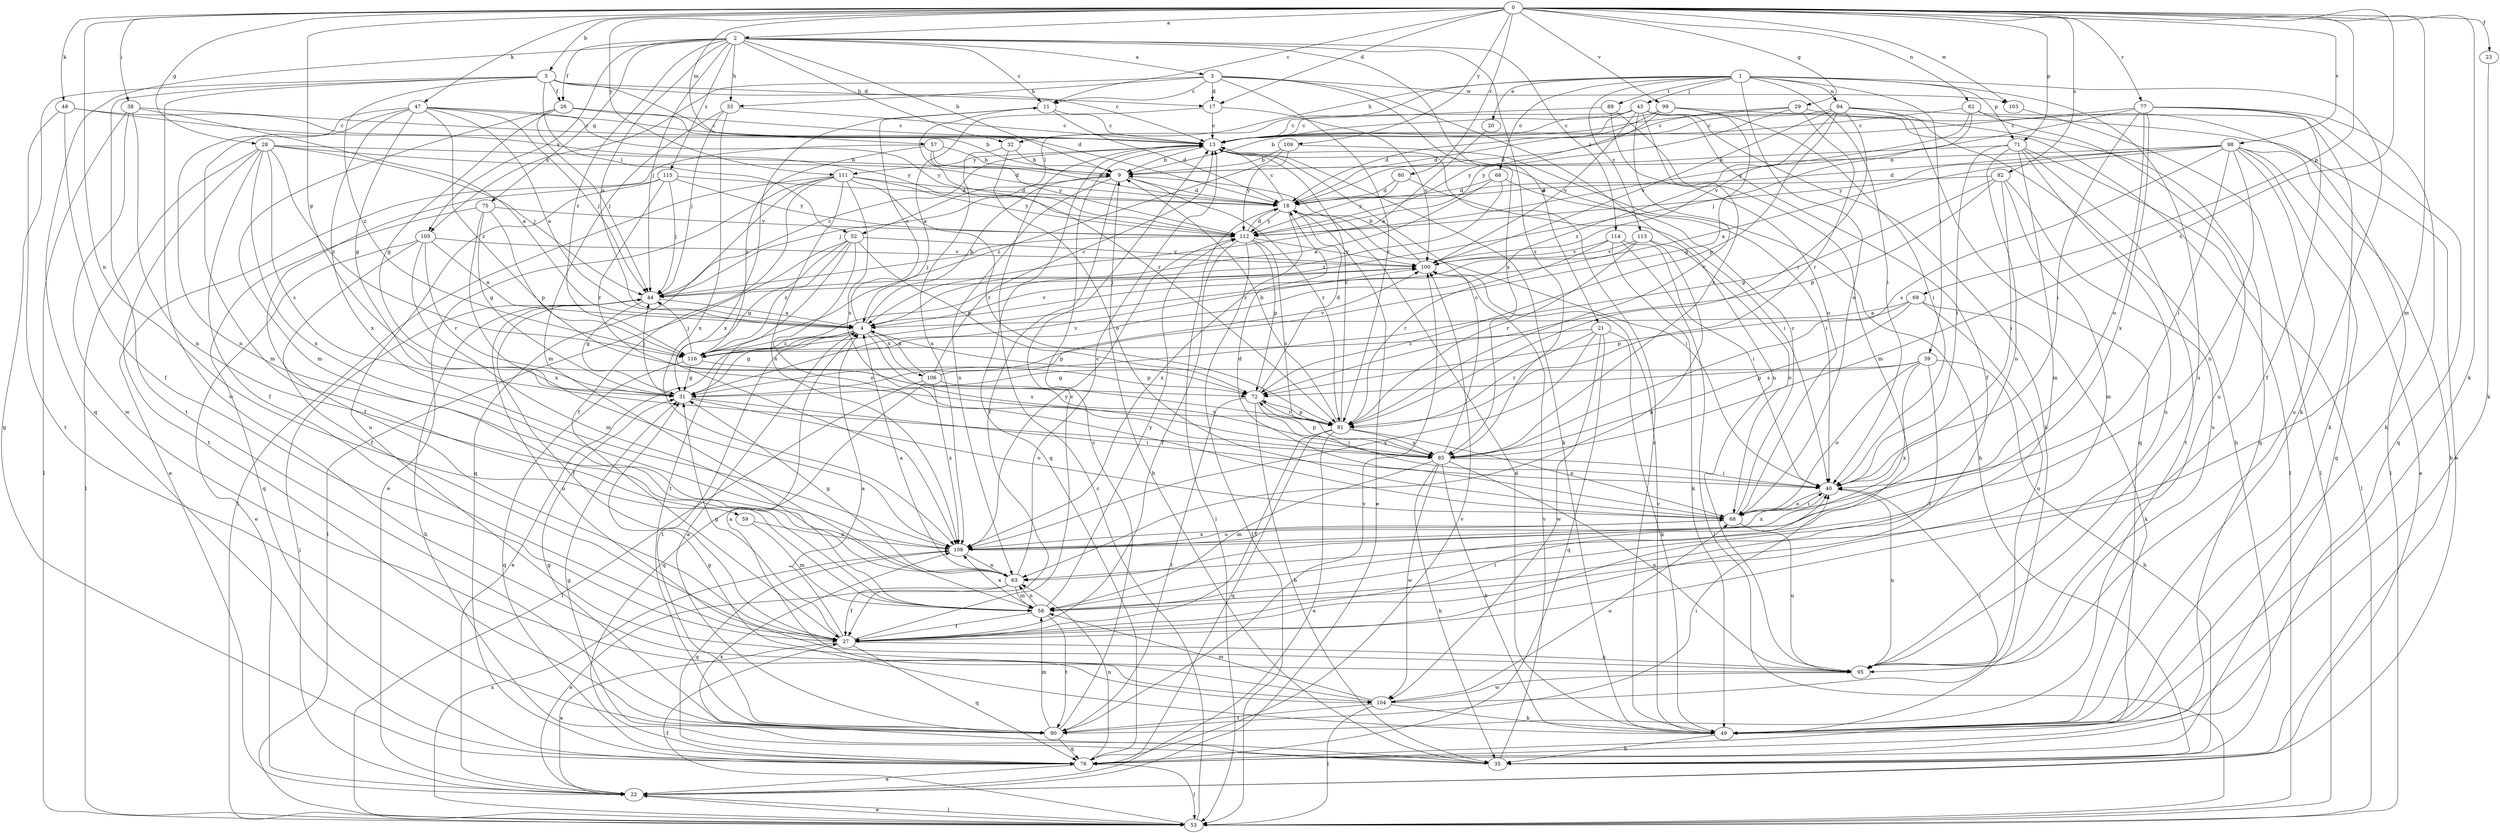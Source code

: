 strict digraph  {
0;
1;
2;
3;
4;
5;
9;
11;
13;
17;
18;
20;
21;
22;
23;
26;
27;
28;
29;
31;
32;
33;
35;
38;
39;
40;
43;
44;
47;
48;
49;
52;
53;
57;
58;
59;
62;
63;
66;
68;
69;
71;
72;
75;
76;
77;
80;
81;
82;
85;
89;
90;
94;
95;
98;
99;
100;
103;
104;
105;
106;
108;
109;
111;
112;
113;
114;
115;
116;
0 -> 2  [label=a];
0 -> 5  [label=b];
0 -> 11  [label=c];
0 -> 17  [label=d];
0 -> 23  [label=f];
0 -> 28  [label=g];
0 -> 29  [label=g];
0 -> 31  [label=g];
0 -> 38  [label=i];
0 -> 47  [label=k];
0 -> 48  [label=k];
0 -> 49  [label=k];
0 -> 57  [label=m];
0 -> 58  [label=m];
0 -> 59  [label=n];
0 -> 62  [label=n];
0 -> 69  [label=p];
0 -> 71  [label=p];
0 -> 77  [label=r];
0 -> 80  [label=r];
0 -> 82  [label=s];
0 -> 85  [label=s];
0 -> 98  [label=v];
0 -> 99  [label=v];
0 -> 103  [label=w];
0 -> 109  [label=y];
0 -> 111  [label=y];
1 -> 20  [label=e];
1 -> 32  [label=h];
1 -> 39  [label=i];
1 -> 40  [label=i];
1 -> 43  [label=j];
1 -> 49  [label=k];
1 -> 52  [label=l];
1 -> 66  [label=o];
1 -> 68  [label=o];
1 -> 71  [label=p];
1 -> 89  [label=t];
1 -> 94  [label=u];
1 -> 95  [label=u];
1 -> 113  [label=z];
2 -> 3  [label=a];
2 -> 4  [label=a];
2 -> 9  [label=b];
2 -> 11  [label=c];
2 -> 21  [label=e];
2 -> 26  [label=f];
2 -> 32  [label=h];
2 -> 33  [label=h];
2 -> 44  [label=j];
2 -> 75  [label=q];
2 -> 76  [label=q];
2 -> 85  [label=s];
2 -> 105  [label=x];
2 -> 114  [label=z];
2 -> 115  [label=z];
2 -> 116  [label=z];
3 -> 11  [label=c];
3 -> 17  [label=d];
3 -> 33  [label=h];
3 -> 81  [label=r];
3 -> 85  [label=s];
3 -> 95  [label=u];
3 -> 103  [label=w];
3 -> 105  [label=x];
4 -> 9  [label=b];
4 -> 11  [label=c];
4 -> 22  [label=e];
4 -> 31  [label=g];
4 -> 72  [label=p];
4 -> 85  [label=s];
4 -> 90  [label=t];
4 -> 100  [label=v];
4 -> 106  [label=x];
4 -> 116  [label=z];
5 -> 13  [label=c];
5 -> 17  [label=d];
5 -> 18  [label=d];
5 -> 26  [label=f];
5 -> 52  [label=l];
5 -> 76  [label=q];
5 -> 90  [label=t];
5 -> 104  [label=w];
5 -> 116  [label=z];
9 -> 18  [label=d];
9 -> 27  [label=f];
9 -> 44  [label=j];
9 -> 63  [label=n];
9 -> 81  [label=r];
11 -> 13  [label=c];
11 -> 18  [label=d];
11 -> 81  [label=r];
11 -> 108  [label=x];
13 -> 9  [label=b];
13 -> 49  [label=k];
13 -> 76  [label=q];
13 -> 111  [label=y];
17 -> 4  [label=a];
17 -> 13  [label=c];
17 -> 100  [label=v];
18 -> 13  [label=c];
18 -> 22  [label=e];
18 -> 40  [label=i];
18 -> 53  [label=l];
18 -> 108  [label=x];
18 -> 112  [label=y];
20 -> 4  [label=a];
21 -> 49  [label=k];
21 -> 76  [label=q];
21 -> 81  [label=r];
21 -> 104  [label=w];
21 -> 108  [label=x];
21 -> 116  [label=z];
22 -> 44  [label=j];
22 -> 53  [label=l];
23 -> 49  [label=k];
26 -> 9  [label=b];
26 -> 13  [label=c];
26 -> 31  [label=g];
26 -> 44  [label=j];
26 -> 58  [label=m];
27 -> 4  [label=a];
27 -> 13  [label=c];
27 -> 22  [label=e];
27 -> 31  [label=g];
27 -> 40  [label=i];
27 -> 76  [label=q];
27 -> 95  [label=u];
28 -> 9  [label=b];
28 -> 18  [label=d];
28 -> 27  [label=f];
28 -> 44  [label=j];
28 -> 53  [label=l];
28 -> 85  [label=s];
28 -> 90  [label=t];
28 -> 108  [label=x];
28 -> 116  [label=z];
29 -> 13  [label=c];
29 -> 18  [label=d];
29 -> 76  [label=q];
29 -> 81  [label=r];
29 -> 112  [label=y];
31 -> 40  [label=i];
31 -> 44  [label=j];
31 -> 68  [label=o];
31 -> 100  [label=v];
32 -> 9  [label=b];
32 -> 68  [label=o];
32 -> 108  [label=x];
33 -> 13  [label=c];
33 -> 44  [label=j];
33 -> 58  [label=m];
33 -> 108  [label=x];
35 -> 9  [label=b];
35 -> 31  [label=g];
35 -> 100  [label=v];
35 -> 108  [label=x];
38 -> 4  [label=a];
38 -> 13  [label=c];
38 -> 53  [label=l];
38 -> 63  [label=n];
38 -> 104  [label=w];
39 -> 27  [label=f];
39 -> 31  [label=g];
39 -> 35  [label=h];
39 -> 68  [label=o];
39 -> 72  [label=p];
39 -> 108  [label=x];
40 -> 68  [label=o];
40 -> 95  [label=u];
40 -> 108  [label=x];
43 -> 9  [label=b];
43 -> 13  [label=c];
43 -> 18  [label=d];
43 -> 27  [label=f];
43 -> 49  [label=k];
43 -> 53  [label=l];
43 -> 81  [label=r];
43 -> 85  [label=s];
43 -> 100  [label=v];
44 -> 4  [label=a];
44 -> 13  [label=c];
44 -> 27  [label=f];
44 -> 31  [label=g];
44 -> 35  [label=h];
44 -> 95  [label=u];
47 -> 4  [label=a];
47 -> 13  [label=c];
47 -> 31  [label=g];
47 -> 44  [label=j];
47 -> 58  [label=m];
47 -> 63  [label=n];
47 -> 108  [label=x];
47 -> 112  [label=y];
47 -> 116  [label=z];
48 -> 13  [label=c];
48 -> 27  [label=f];
48 -> 90  [label=t];
48 -> 112  [label=y];
49 -> 13  [label=c];
49 -> 18  [label=d];
49 -> 31  [label=g];
49 -> 35  [label=h];
49 -> 100  [label=v];
52 -> 31  [label=g];
52 -> 53  [label=l];
52 -> 68  [label=o];
52 -> 72  [label=p];
52 -> 90  [label=t];
52 -> 100  [label=v];
52 -> 116  [label=z];
53 -> 13  [label=c];
53 -> 22  [label=e];
53 -> 27  [label=f];
53 -> 108  [label=x];
57 -> 9  [label=b];
57 -> 18  [label=d];
57 -> 22  [label=e];
57 -> 112  [label=y];
57 -> 116  [label=z];
58 -> 27  [label=f];
58 -> 63  [label=n];
58 -> 90  [label=t];
58 -> 108  [label=x];
58 -> 112  [label=y];
59 -> 58  [label=m];
59 -> 108  [label=x];
62 -> 13  [label=c];
62 -> 44  [label=j];
62 -> 49  [label=k];
62 -> 95  [label=u];
62 -> 112  [label=y];
63 -> 4  [label=a];
63 -> 13  [label=c];
63 -> 22  [label=e];
63 -> 27  [label=f];
63 -> 31  [label=g];
63 -> 58  [label=m];
66 -> 4  [label=a];
66 -> 18  [label=d];
66 -> 40  [label=i];
66 -> 116  [label=z];
68 -> 13  [label=c];
68 -> 18  [label=d];
68 -> 40  [label=i];
68 -> 95  [label=u];
68 -> 108  [label=x];
69 -> 4  [label=a];
69 -> 49  [label=k];
69 -> 72  [label=p];
69 -> 85  [label=s];
69 -> 95  [label=u];
71 -> 9  [label=b];
71 -> 40  [label=i];
71 -> 53  [label=l];
71 -> 58  [label=m];
71 -> 63  [label=n];
71 -> 90  [label=t];
71 -> 95  [label=u];
72 -> 18  [label=d];
72 -> 35  [label=h];
72 -> 40  [label=i];
72 -> 81  [label=r];
72 -> 90  [label=t];
75 -> 31  [label=g];
75 -> 72  [label=p];
75 -> 76  [label=q];
75 -> 108  [label=x];
75 -> 112  [label=y];
76 -> 22  [label=e];
76 -> 53  [label=l];
76 -> 63  [label=n];
76 -> 100  [label=v];
77 -> 13  [label=c];
77 -> 27  [label=f];
77 -> 40  [label=i];
77 -> 49  [label=k];
77 -> 68  [label=o];
77 -> 76  [label=q];
77 -> 100  [label=v];
77 -> 108  [label=x];
80 -> 18  [label=d];
80 -> 40  [label=i];
80 -> 112  [label=y];
81 -> 9  [label=b];
81 -> 13  [label=c];
81 -> 22  [label=e];
81 -> 27  [label=f];
81 -> 68  [label=o];
81 -> 72  [label=p];
81 -> 76  [label=q];
81 -> 85  [label=s];
82 -> 18  [label=d];
82 -> 31  [label=g];
82 -> 40  [label=i];
82 -> 58  [label=m];
82 -> 72  [label=p];
82 -> 95  [label=u];
85 -> 13  [label=c];
85 -> 35  [label=h];
85 -> 40  [label=i];
85 -> 49  [label=k];
85 -> 58  [label=m];
85 -> 72  [label=p];
85 -> 95  [label=u];
85 -> 104  [label=w];
89 -> 13  [label=c];
89 -> 58  [label=m];
89 -> 68  [label=o];
90 -> 4  [label=a];
90 -> 13  [label=c];
90 -> 31  [label=g];
90 -> 40  [label=i];
90 -> 58  [label=m];
90 -> 76  [label=q];
90 -> 100  [label=v];
94 -> 13  [label=c];
94 -> 35  [label=h];
94 -> 53  [label=l];
94 -> 72  [label=p];
94 -> 76  [label=q];
94 -> 81  [label=r];
94 -> 100  [label=v];
94 -> 116  [label=z];
95 -> 104  [label=w];
98 -> 4  [label=a];
98 -> 9  [label=b];
98 -> 18  [label=d];
98 -> 22  [label=e];
98 -> 35  [label=h];
98 -> 40  [label=i];
98 -> 63  [label=n];
98 -> 76  [label=q];
98 -> 85  [label=s];
98 -> 95  [label=u];
98 -> 112  [label=y];
99 -> 13  [label=c];
99 -> 18  [label=d];
99 -> 22  [label=e];
99 -> 31  [label=g];
99 -> 40  [label=i];
99 -> 112  [label=y];
100 -> 9  [label=b];
100 -> 44  [label=j];
103 -> 53  [label=l];
104 -> 4  [label=a];
104 -> 40  [label=i];
104 -> 49  [label=k];
104 -> 53  [label=l];
104 -> 58  [label=m];
104 -> 68  [label=o];
104 -> 90  [label=t];
105 -> 4  [label=a];
105 -> 22  [label=e];
105 -> 27  [label=f];
105 -> 58  [label=m];
105 -> 81  [label=r];
105 -> 100  [label=v];
106 -> 4  [label=a];
106 -> 13  [label=c];
106 -> 53  [label=l];
106 -> 76  [label=q];
106 -> 85  [label=s];
106 -> 100  [label=v];
106 -> 108  [label=x];
108 -> 63  [label=n];
108 -> 68  [label=o];
108 -> 76  [label=q];
108 -> 112  [label=y];
109 -> 9  [label=b];
109 -> 35  [label=h];
109 -> 112  [label=y];
109 -> 116  [label=z];
111 -> 18  [label=d];
111 -> 22  [label=e];
111 -> 27  [label=f];
111 -> 53  [label=l];
111 -> 76  [label=q];
111 -> 81  [label=r];
111 -> 85  [label=s];
111 -> 108  [label=x];
111 -> 112  [label=y];
112 -> 18  [label=d];
112 -> 27  [label=f];
112 -> 44  [label=j];
112 -> 53  [label=l];
112 -> 72  [label=p];
112 -> 85  [label=s];
112 -> 100  [label=v];
113 -> 63  [label=n];
113 -> 68  [label=o];
113 -> 81  [label=r];
113 -> 100  [label=v];
113 -> 116  [label=z];
114 -> 40  [label=i];
114 -> 49  [label=k];
114 -> 53  [label=l];
114 -> 81  [label=r];
114 -> 100  [label=v];
115 -> 18  [label=d];
115 -> 27  [label=f];
115 -> 44  [label=j];
115 -> 81  [label=r];
115 -> 95  [label=u];
115 -> 112  [label=y];
116 -> 31  [label=g];
116 -> 44  [label=j];
116 -> 72  [label=p];
116 -> 76  [label=q];
}

